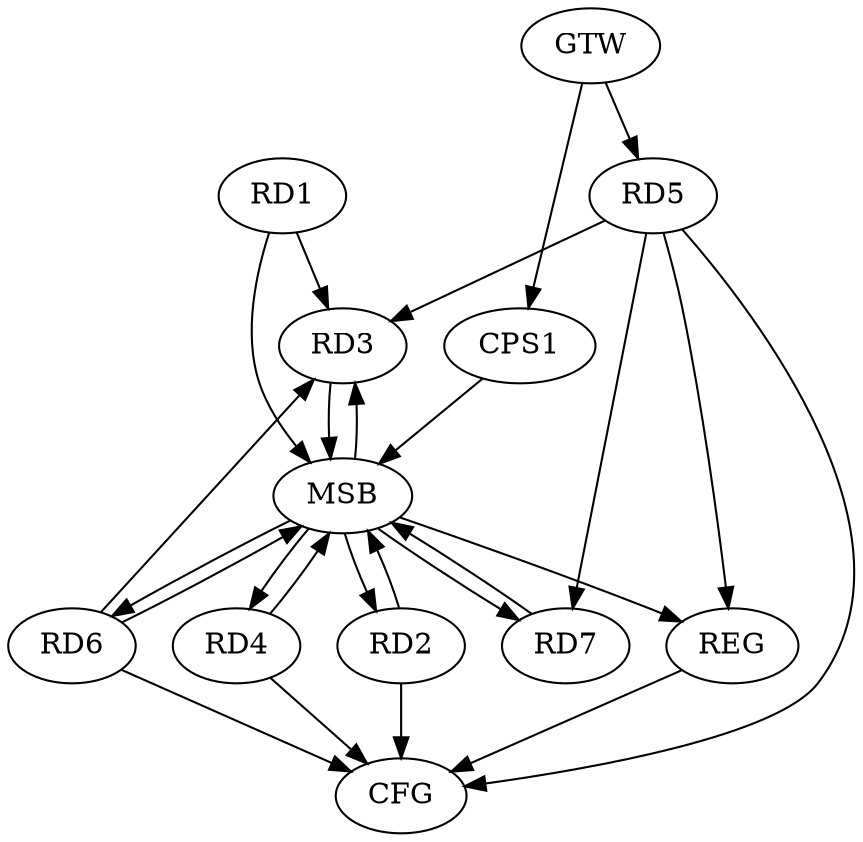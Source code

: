 strict digraph G {
  RD1 [ label="RD1" ];
  RD2 [ label="RD2" ];
  RD3 [ label="RD3" ];
  RD4 [ label="RD4" ];
  RD5 [ label="RD5" ];
  RD6 [ label="RD6" ];
  RD7 [ label="RD7" ];
  CPS1 [ label="CPS1" ];
  GTW [ label="GTW" ];
  REG [ label="REG" ];
  MSB [ label="MSB" ];
  CFG [ label="CFG" ];
  RD5 -> RD3;
  RD5 -> RD7;
  GTW -> RD5;
  GTW -> CPS1;
  RD5 -> REG;
  RD1 -> MSB;
  MSB -> RD7;
  MSB -> REG;
  RD2 -> MSB;
  RD3 -> MSB;
  RD4 -> MSB;
  RD6 -> MSB;
  RD7 -> MSB;
  MSB -> RD6;
  CPS1 -> MSB;
  MSB -> RD2;
  MSB -> RD3;
  MSB -> RD4;
  RD2 -> CFG;
  RD4 -> CFG;
  RD5 -> CFG;
  RD6 -> CFG;
  REG -> CFG;
  RD6 -> RD3;
  RD1 -> RD3;
}
